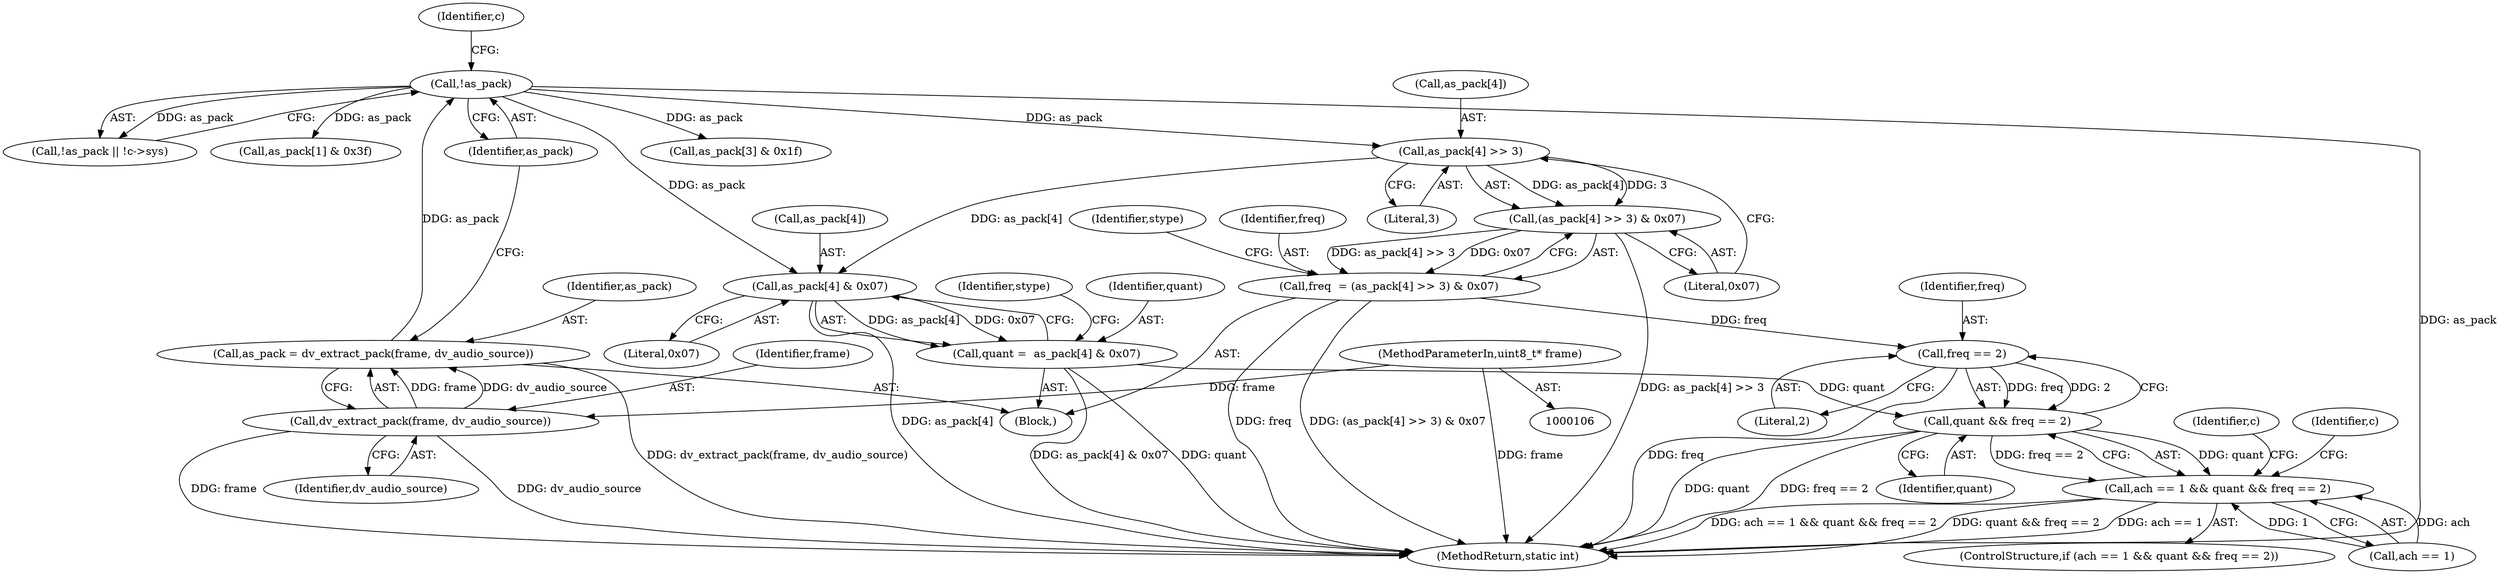 digraph "0_libav_635bcfccd439480003b74a665b5aa7c872c1ad6b@array" {
"1000148" [label="(Call,as_pack[4] >> 3)"];
"1000124" [label="(Call,!as_pack)"];
"1000117" [label="(Call,as_pack = dv_extract_pack(frame, dv_audio_source))"];
"1000119" [label="(Call,dv_extract_pack(frame, dv_audio_source))"];
"1000108" [label="(MethodParameterIn,uint8_t* frame)"];
"1000147" [label="(Call,(as_pack[4] >> 3) & 0x07)"];
"1000145" [label="(Call,freq  = (as_pack[4] >> 3) & 0x07)"];
"1000195" [label="(Call,freq == 2)"];
"1000193" [label="(Call,quant && freq == 2)"];
"1000189" [label="(Call,ach == 1 && quant && freq == 2)"];
"1000163" [label="(Call,as_pack[4] & 0x07)"];
"1000161" [label="(Call,quant =  as_pack[4] & 0x07)"];
"1000197" [label="(Literal,2)"];
"1000125" [label="(Identifier,as_pack)"];
"1000161" [label="(Call,quant =  as_pack[4] & 0x07)"];
"1000164" [label="(Call,as_pack[4])"];
"1000170" [label="(Identifier,stype)"];
"1000149" [label="(Call,as_pack[4])"];
"1000155" [label="(Identifier,stype)"];
"1000153" [label="(Literal,0x07)"];
"1000195" [label="(Call,freq == 2)"];
"1000163" [label="(Call,as_pack[4] & 0x07)"];
"1000202" [label="(Identifier,c)"];
"1000193" [label="(Call,quant && freq == 2)"];
"1000194" [label="(Identifier,quant)"];
"1000156" [label="(Call,as_pack[3] & 0x1f)"];
"1000123" [label="(Call,!as_pack || !c->sys)"];
"1000146" [label="(Identifier,freq)"];
"1000145" [label="(Call,freq  = (as_pack[4] >> 3) & 0x07)"];
"1000152" [label="(Literal,3)"];
"1000189" [label="(Call,ach == 1 && quant && freq == 2)"];
"1000209" [label="(Identifier,c)"];
"1000190" [label="(Call,ach == 1)"];
"1000167" [label="(Literal,0x07)"];
"1000188" [label="(ControlStructure,if (ach == 1 && quant && freq == 2))"];
"1000109" [label="(Block,)"];
"1000119" [label="(Call,dv_extract_pack(frame, dv_audio_source))"];
"1000124" [label="(Call,!as_pack)"];
"1000148" [label="(Call,as_pack[4] >> 3)"];
"1000162" [label="(Identifier,quant)"];
"1000147" [label="(Call,(as_pack[4] >> 3) & 0x07)"];
"1000117" [label="(Call,as_pack = dv_extract_pack(frame, dv_audio_source))"];
"1000120" [label="(Identifier,frame)"];
"1000108" [label="(MethodParameterIn,uint8_t* frame)"];
"1000140" [label="(Call,as_pack[1] & 0x3f)"];
"1000121" [label="(Identifier,dv_audio_source)"];
"1000128" [label="(Identifier,c)"];
"1000290" [label="(MethodReturn,static int)"];
"1000118" [label="(Identifier,as_pack)"];
"1000196" [label="(Identifier,freq)"];
"1000148" -> "1000147"  [label="AST: "];
"1000148" -> "1000152"  [label="CFG: "];
"1000149" -> "1000148"  [label="AST: "];
"1000152" -> "1000148"  [label="AST: "];
"1000153" -> "1000148"  [label="CFG: "];
"1000148" -> "1000147"  [label="DDG: as_pack[4]"];
"1000148" -> "1000147"  [label="DDG: 3"];
"1000124" -> "1000148"  [label="DDG: as_pack"];
"1000148" -> "1000163"  [label="DDG: as_pack[4]"];
"1000124" -> "1000123"  [label="AST: "];
"1000124" -> "1000125"  [label="CFG: "];
"1000125" -> "1000124"  [label="AST: "];
"1000128" -> "1000124"  [label="CFG: "];
"1000123" -> "1000124"  [label="CFG: "];
"1000124" -> "1000290"  [label="DDG: as_pack"];
"1000124" -> "1000123"  [label="DDG: as_pack"];
"1000117" -> "1000124"  [label="DDG: as_pack"];
"1000124" -> "1000140"  [label="DDG: as_pack"];
"1000124" -> "1000156"  [label="DDG: as_pack"];
"1000124" -> "1000163"  [label="DDG: as_pack"];
"1000117" -> "1000109"  [label="AST: "];
"1000117" -> "1000119"  [label="CFG: "];
"1000118" -> "1000117"  [label="AST: "];
"1000119" -> "1000117"  [label="AST: "];
"1000125" -> "1000117"  [label="CFG: "];
"1000117" -> "1000290"  [label="DDG: dv_extract_pack(frame, dv_audio_source)"];
"1000119" -> "1000117"  [label="DDG: frame"];
"1000119" -> "1000117"  [label="DDG: dv_audio_source"];
"1000119" -> "1000121"  [label="CFG: "];
"1000120" -> "1000119"  [label="AST: "];
"1000121" -> "1000119"  [label="AST: "];
"1000119" -> "1000290"  [label="DDG: dv_audio_source"];
"1000119" -> "1000290"  [label="DDG: frame"];
"1000108" -> "1000119"  [label="DDG: frame"];
"1000108" -> "1000106"  [label="AST: "];
"1000108" -> "1000290"  [label="DDG: frame"];
"1000147" -> "1000145"  [label="AST: "];
"1000147" -> "1000153"  [label="CFG: "];
"1000153" -> "1000147"  [label="AST: "];
"1000145" -> "1000147"  [label="CFG: "];
"1000147" -> "1000290"  [label="DDG: as_pack[4] >> 3"];
"1000147" -> "1000145"  [label="DDG: as_pack[4] >> 3"];
"1000147" -> "1000145"  [label="DDG: 0x07"];
"1000145" -> "1000109"  [label="AST: "];
"1000146" -> "1000145"  [label="AST: "];
"1000155" -> "1000145"  [label="CFG: "];
"1000145" -> "1000290"  [label="DDG: freq"];
"1000145" -> "1000290"  [label="DDG: (as_pack[4] >> 3) & 0x07"];
"1000145" -> "1000195"  [label="DDG: freq"];
"1000195" -> "1000193"  [label="AST: "];
"1000195" -> "1000197"  [label="CFG: "];
"1000196" -> "1000195"  [label="AST: "];
"1000197" -> "1000195"  [label="AST: "];
"1000193" -> "1000195"  [label="CFG: "];
"1000195" -> "1000290"  [label="DDG: freq"];
"1000195" -> "1000193"  [label="DDG: freq"];
"1000195" -> "1000193"  [label="DDG: 2"];
"1000193" -> "1000189"  [label="AST: "];
"1000193" -> "1000194"  [label="CFG: "];
"1000194" -> "1000193"  [label="AST: "];
"1000189" -> "1000193"  [label="CFG: "];
"1000193" -> "1000290"  [label="DDG: quant"];
"1000193" -> "1000290"  [label="DDG: freq == 2"];
"1000193" -> "1000189"  [label="DDG: quant"];
"1000193" -> "1000189"  [label="DDG: freq == 2"];
"1000161" -> "1000193"  [label="DDG: quant"];
"1000189" -> "1000188"  [label="AST: "];
"1000189" -> "1000190"  [label="CFG: "];
"1000190" -> "1000189"  [label="AST: "];
"1000202" -> "1000189"  [label="CFG: "];
"1000209" -> "1000189"  [label="CFG: "];
"1000189" -> "1000290"  [label="DDG: ach == 1"];
"1000189" -> "1000290"  [label="DDG: ach == 1 && quant && freq == 2"];
"1000189" -> "1000290"  [label="DDG: quant && freq == 2"];
"1000190" -> "1000189"  [label="DDG: ach"];
"1000190" -> "1000189"  [label="DDG: 1"];
"1000163" -> "1000161"  [label="AST: "];
"1000163" -> "1000167"  [label="CFG: "];
"1000164" -> "1000163"  [label="AST: "];
"1000167" -> "1000163"  [label="AST: "];
"1000161" -> "1000163"  [label="CFG: "];
"1000163" -> "1000290"  [label="DDG: as_pack[4]"];
"1000163" -> "1000161"  [label="DDG: as_pack[4]"];
"1000163" -> "1000161"  [label="DDG: 0x07"];
"1000161" -> "1000109"  [label="AST: "];
"1000162" -> "1000161"  [label="AST: "];
"1000170" -> "1000161"  [label="CFG: "];
"1000161" -> "1000290"  [label="DDG: as_pack[4] & 0x07"];
"1000161" -> "1000290"  [label="DDG: quant"];
}
